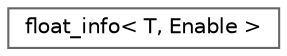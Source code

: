 digraph "类继承关系图"
{
 // LATEX_PDF_SIZE
  bgcolor="transparent";
  edge [fontname=Helvetica,fontsize=10,labelfontname=Helvetica,labelfontsize=10];
  node [fontname=Helvetica,fontsize=10,shape=box,height=0.2,width=0.4];
  rankdir="LR";
  Node0 [id="Node000000",label="float_info\< T, Enable \>",height=0.2,width=0.4,color="grey40", fillcolor="white", style="filled",URL="$structdetail_1_1dragonbox_1_1float__info.html",tooltip=" "];
}
